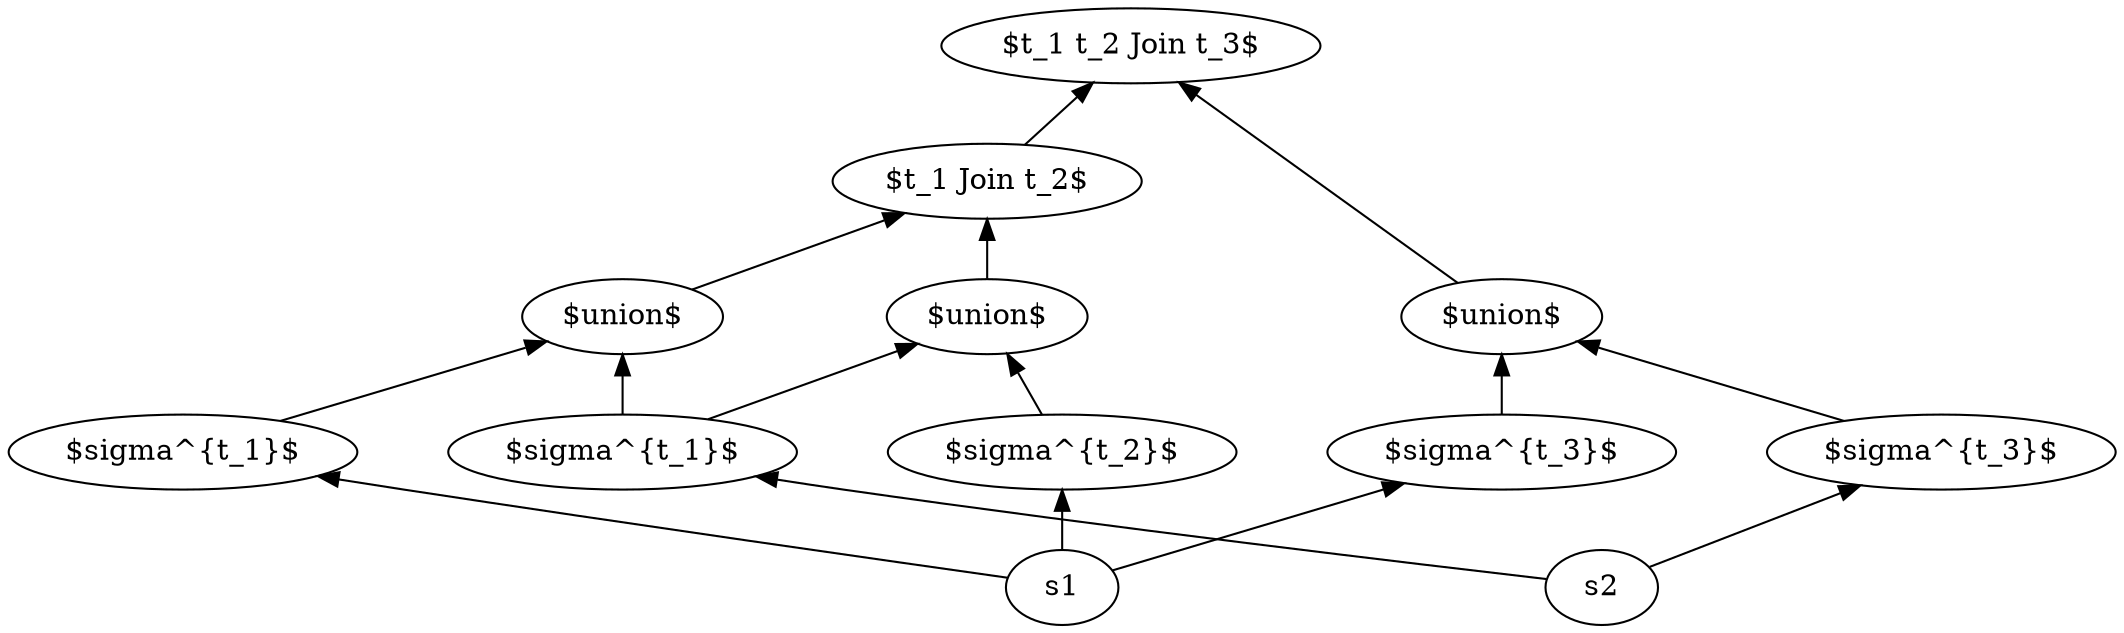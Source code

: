 digraph G {
        d2toptions="--figpreamble='\LARGE' --docpreamble='\usepackage{latexsym}"
        rankdir=BT
        ranksep=0.4
        nodesep=0.6
        ordering=in

        node [texmode="raw"]
        edge [style="-triangle 45"]

#        node [style="rectangle"]
#        s1 [label="retrieve $d_1$",ordering=out]
#        s2 [label="retrieve $d_2$",ordering=out]

        node [style="rectangle"]
        # s1p1 [texlbl="$\begin{matrix}scan_1^{t_1}\\ r=5 \end{matrix}$"]
        # s2p1 [texlbl="$\begin{matrix}scan_2^{t_1}\\ r=1 \end{matrix}$"]

        # s1p2 [texlbl="$\begin{matrix}scan_1^{t_2}\\ r=2 \end{matrix}$"]
        # s2p2 [texlbl="$\begin{matrix}scan_2^{t_2}\\ r=6 \end{matrix}$"]

        # s1p3 [texlbl="$\begin{matrix}scan_1^{t_3}\\ r=3 \end{matrix}$"]
        # s2p3 [texlbl="$\begin{matrix}scan_2^{t_3}\\ r=4 \end{matrix}$"]

        node [style="rectangle"]
        s1 [texlbl="$scan_1$"]
        s2 [texlbl="$scan_2$"]
                
        node [style="rectangle"]
        sel1p1 [label="$\sigma^{t_1}$"]
        sel2p1 [label="$\sigma^{t_1}$"]

        node [style="rounded rectangle"]
        u1 [label="$union$"]


#        node [style="rectangle"]
#        s1p2 [texlbl="$scan_1^{t_2}$"]
#        s2p2 [texlbl="$scan_2^{t_2}$"]

        node [style="rectangle"]
        sel1p2 [label="$\sigma^{t_2}$"]
#        sel2p2 [label="$\sigma^{t_2}$"]

        node [style="rounded rectangle"]
        u2 [label="$union$"]


#        node [style="rectangle"]
#        s1p3 [texlbl="$scan_1^{t_3}$"]
#        s2p3 [texlbl="$scan_2^{t_3}$"]

        node [style="rectangle"]
        sel1p3 [label="$\sigma^{t_3}$"]
        sel2p3 [label="$\sigma^{t_3}$"]

        node [style="rounded rectangle"]
        u3 [label="$union$"]

        j1 [style="trapezium", label="$t_1 \Join t_2$"]
        j2 [style="trapezium", label="$t_1 t_2 \Join t_3$"]


        s1 -> sel1p1;
        s2 -> sel2p1;
        s1 -> sel1p2;
#        s2 -> sel2p2;
        s1 -> sel1p3;
        s2 -> sel2p3;

        sel1p1 -> u1;
        sel2p1 -> u1;
        sel2p1 -> u2 [style="white"];
 #       sel1p1 -> u1;
 #       sel2p1 -> u1;
 #       sel1p1 -> u2 [style="white",weight=0];
 #       sel2p1 -> u2 [style="white",weight=0];

        sel1p2 -> u2;
#        s2p2 -> u2;
#        s2p2 -> u3 [style="white"];
 #       sel1p2 -> u2;
 #       sel2p2 -> u2;
 #       sel1p2 -> u3 [style="white",weight=0];
 #       sel2p2 -> u3 [style="white",weight=0];

        sel1p3 -> u3;
        sel2p3 -> u3;
#        sel1p3 -> u3;
#        sel2p3 -> u3;

        u1 -> j1;
        u2 -> j1;

        j1 -> j2;
        u3 -> j2;
        
}

